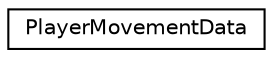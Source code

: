 digraph "Graphical Class Hierarchy"
{
  edge [fontname="Helvetica",fontsize="10",labelfontname="Helvetica",labelfontsize="10"];
  node [fontname="Helvetica",fontsize="10",shape=record];
  rankdir="LR";
  Node0 [label="PlayerMovementData",height=0.2,width=0.4,color="black", fillcolor="white", style="filled",URL="$class_player_movement_data.html"];
}
